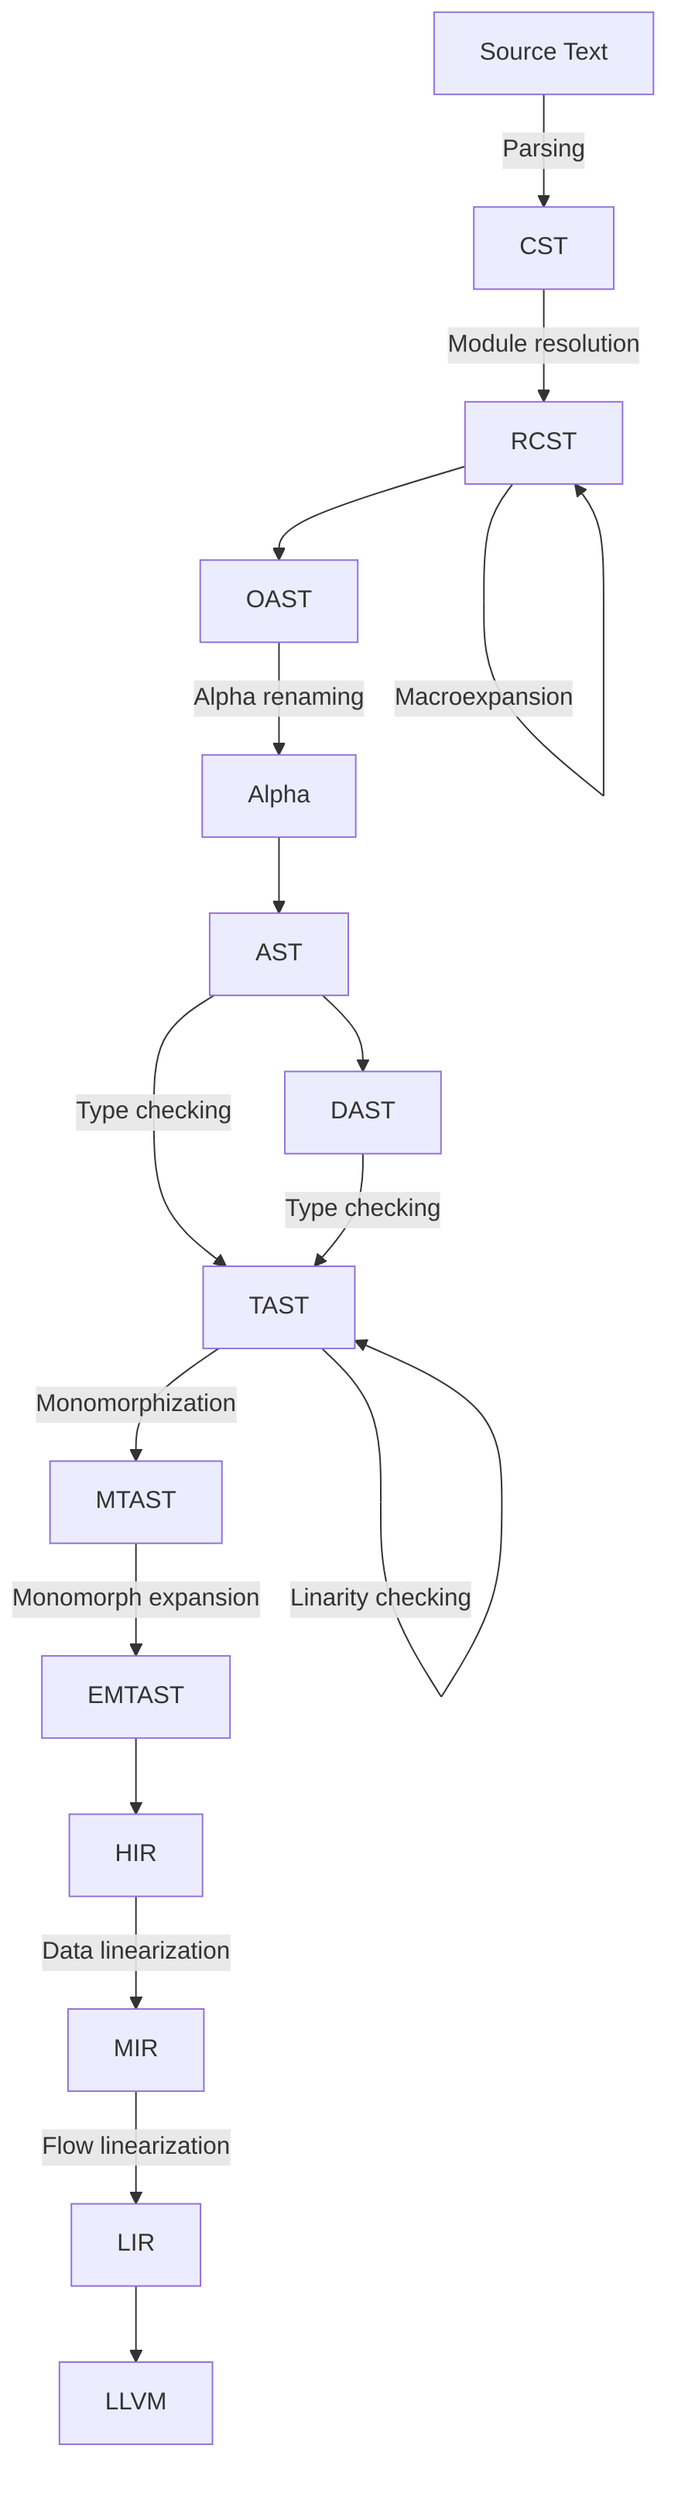 graph TB
    Text[Source Text] -->|Parsing| CST
    CST --> |Module resolution|RCST
    RCST --> OAST
    RCST --> |Macroexpansion|RCST
    OAST --> |Alpha renaming|Alpha
    Alpha --> AST
    AST --> DAST
    AST --> |Type checking|TAST
    DAST --> |Type checking|TAST
    TAST --> |Linarity checking|TAST
    TAST --> |Monomorphization|MTAST
    MTAST --> |Monomorph expansion|EMTAST
    EMTAST --> HIR
    HIR --> |Data linearization|MIR
    MIR --> |Flow linearization|LIR
    LIR --> LLVM